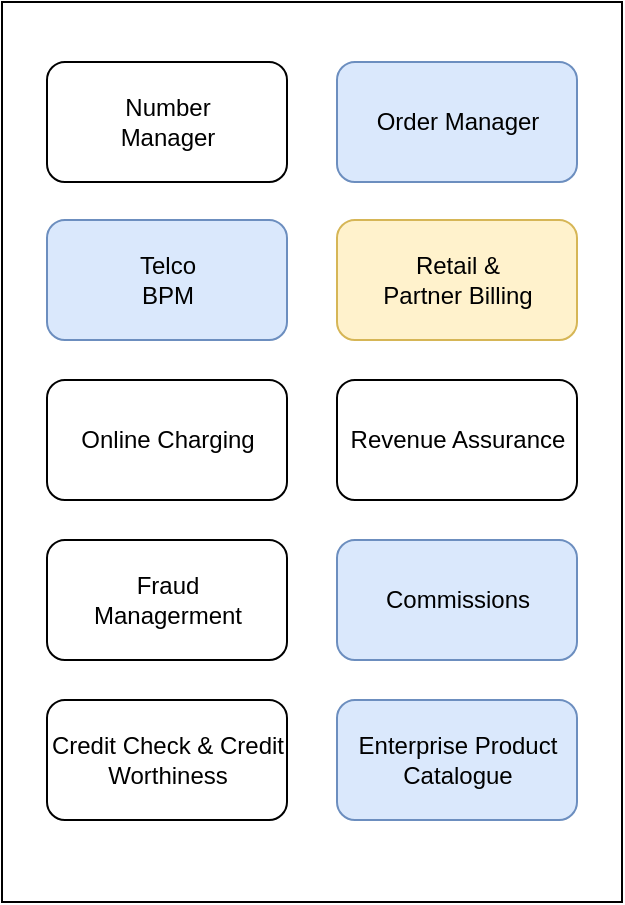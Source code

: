 <mxfile version="10.6.7" type="github"><diagram name="Page-1" id="12e1b939-464a-85fe-373e-61e167be1490"><mxGraphModel dx="765" dy="444" grid="1" gridSize="10" guides="1" tooltips="1" connect="1" arrows="1" fold="1" page="1" pageScale="1.5" pageWidth="1169" pageHeight="826" background="#ffffff" math="0" shadow="0"><root><mxCell id="0"/><mxCell id="1" parent="0"/><mxCell id="dFYXG6yPsdacCZB9Jy0Q-2" value="" style="rounded=0;whiteSpace=wrap;html=1;" vertex="1" parent="1"><mxGeometry x="480" y="510" width="310" height="450" as="geometry"/></mxCell><mxCell id="dFYXG6yPsdacCZB9Jy0Q-1" value="&lt;div&gt;Number &lt;br&gt;&lt;/div&gt;&lt;div&gt;Manager&lt;br&gt;&lt;/div&gt;" style="rounded=1;whiteSpace=wrap;html=1;" vertex="1" parent="1"><mxGeometry x="502.5" y="540" width="120" height="60" as="geometry"/></mxCell><mxCell id="dFYXG6yPsdacCZB9Jy0Q-3" value="Order Manager" style="rounded=1;whiteSpace=wrap;html=1;fillColor=#dae8fc;strokeColor=#6c8ebf;" vertex="1" parent="1"><mxGeometry x="647.5" y="540" width="120" height="60" as="geometry"/></mxCell><mxCell id="dFYXG6yPsdacCZB9Jy0Q-4" value="&lt;div&gt;Telco &lt;br&gt;&lt;/div&gt;&lt;div&gt;BPM&lt;/div&gt;" style="rounded=1;whiteSpace=wrap;html=1;fillColor=#dae8fc;strokeColor=#6c8ebf;" vertex="1" parent="1"><mxGeometry x="502.5" y="619" width="120" height="60" as="geometry"/></mxCell><mxCell id="dFYXG6yPsdacCZB9Jy0Q-5" value="&lt;div&gt;Retail &amp;amp;&lt;/div&gt;&lt;div&gt; Partner Billing&lt;/div&gt;" style="rounded=1;whiteSpace=wrap;html=1;fillColor=#fff2cc;strokeColor=#d6b656;" vertex="1" parent="1"><mxGeometry x="647.5" y="619" width="120" height="60" as="geometry"/></mxCell><mxCell id="dFYXG6yPsdacCZB9Jy0Q-6" value="Online Charging" style="rounded=1;whiteSpace=wrap;html=1;" vertex="1" parent="1"><mxGeometry x="502.5" y="699" width="120" height="60" as="geometry"/></mxCell><mxCell id="dFYXG6yPsdacCZB9Jy0Q-7" value="Revenue Assurance" style="rounded=1;whiteSpace=wrap;html=1;" vertex="1" parent="1"><mxGeometry x="647.5" y="699" width="120" height="60" as="geometry"/></mxCell><mxCell id="dFYXG6yPsdacCZB9Jy0Q-8" value="&lt;div&gt;Fraud &lt;br&gt;&lt;/div&gt;&lt;div&gt;Managerment&lt;/div&gt;" style="rounded=1;whiteSpace=wrap;html=1;" vertex="1" parent="1"><mxGeometry x="502.5" y="779" width="120" height="60" as="geometry"/></mxCell><mxCell id="dFYXG6yPsdacCZB9Jy0Q-9" value="Commissions" style="rounded=1;whiteSpace=wrap;html=1;fillColor=#dae8fc;strokeColor=#6c8ebf;" vertex="1" parent="1"><mxGeometry x="647.5" y="779" width="120" height="60" as="geometry"/></mxCell><mxCell id="dFYXG6yPsdacCZB9Jy0Q-10" value="Credit Check &amp;amp; Credit Worthiness" style="rounded=1;whiteSpace=wrap;html=1;" vertex="1" parent="1"><mxGeometry x="502.5" y="859" width="120" height="60" as="geometry"/></mxCell><mxCell id="dFYXG6yPsdacCZB9Jy0Q-11" value="&lt;div&gt;Enterprise Product Catalogue&lt;br&gt;&lt;/div&gt;" style="rounded=1;whiteSpace=wrap;html=1;fillColor=#dae8fc;strokeColor=#6c8ebf;" vertex="1" parent="1"><mxGeometry x="647.5" y="859" width="120" height="60" as="geometry"/></mxCell><mxCell id="dFYXG6yPsdacCZB9Jy0Q-14" value="" style="shape=image;html=1;verticalAlign=top;verticalLabelPosition=bottom;labelBackgroundColor=#ffffff;imageAspect=0;aspect=fixed;image=https://cdn4.iconfinder.com/data/icons/flat-brand-logo-2/512/ibm-128.png" vertex="1" parent="1"><mxGeometry x="736.5" y="536" width="28" height="28" as="geometry"/></mxCell><mxCell id="dFYXG6yPsdacCZB9Jy0Q-15" value="" style="shape=image;html=1;verticalAlign=top;verticalLabelPosition=bottom;labelBackgroundColor=#ffffff;imageAspect=0;aspect=fixed;image=https://cdn4.iconfinder.com/data/icons/flat-brand-logo-2/512/ibm-128.png" vertex="1" parent="1"><mxGeometry x="594.5" y="619" width="28" height="28" as="geometry"/></mxCell><mxCell id="dFYXG6yPsdacCZB9Jy0Q-16" value="" style="shape=image;html=1;verticalAlign=top;verticalLabelPosition=bottom;labelBackgroundColor=#ffffff;imageAspect=0;aspect=fixed;image=https://cdn4.iconfinder.com/data/icons/flat-brand-logo-2/512/ibm-128.png" vertex="1" parent="1"><mxGeometry x="737.5" y="854" width="28" height="28" as="geometry"/></mxCell><mxCell id="dFYXG6yPsdacCZB9Jy0Q-17" value="" style="shape=image;html=1;verticalAlign=top;verticalLabelPosition=bottom;labelBackgroundColor=#ffffff;imageAspect=0;aspect=fixed;image=https://cdn4.iconfinder.com/data/icons/flat-brand-logo-2/512/ibm-128.png" vertex="1" parent="1"><mxGeometry x="739.5" y="778" width="28" height="28" as="geometry"/></mxCell><mxCell id="dFYXG6yPsdacCZB9Jy0Q-19" value="" style="shape=image;imageAspect=0;aspect=fixed;verticalLabelPosition=bottom;verticalAlign=top;image=https://expo.scte.org/wp-content/uploads/2018/05/csgi-logo.jpg;" vertex="1" parent="1"><mxGeometry x="735.5" y="619.5" width="30" height="30" as="geometry"/></mxCell><mxCell id="dFYXG6yPsdacCZB9Jy0Q-20" value="" style="shape=image;imageAspect=0;aspect=fixed;verticalLabelPosition=bottom;verticalAlign=top;image=https://www.matrixx.com/wp-content/uploads/2018/10/matrixx_logo.png;" vertex="1" parent="1"><mxGeometry x="560" y="695" width="63" height="27" as="geometry"/></mxCell><mxCell id="dFYXG6yPsdacCZB9Jy0Q-21" value="" style="shape=image;imageAspect=0;aspect=fixed;verticalLabelPosition=bottom;verticalAlign=top;image=https://upload.wikimedia.org/wikipedia/commons/5/5f/WeDo_Technologies_Logo.gif;" vertex="1" parent="1"><mxGeometry x="726.5" y="702.5" width="40" height="16" as="geometry"/></mxCell><mxCell id="dFYXG6yPsdacCZB9Jy0Q-22" value="" style="shape=image;imageAspect=0;aspect=fixed;verticalLabelPosition=bottom;verticalAlign=top;image=https://media.licdn.com/dms/image/C4D0BAQE01RrrkwbUow/company-logo_200_200/0?e=2159024400&amp;v=beta&amp;t=TwebnDQA2vYre1S9YCaQa4D2l8-8bfs_zbB7Buyk8ig;" vertex="1" parent="1"><mxGeometry x="594.5" y="783" width="23" height="23" as="geometry"/></mxCell><mxCell id="dFYXG6yPsdacCZB9Jy0Q-23" value="" style="shape=image;imageAspect=0;aspect=fixed;verticalLabelPosition=bottom;verticalAlign=top;image=https://pbs.twimg.com/profile_images/915548863196364801/Uhgwg8OB.jpg;" vertex="1" parent="1"><mxGeometry x="596.5" y="539.5" width="21" height="21" as="geometry"/></mxCell></root></mxGraphModel></diagram></mxfile>